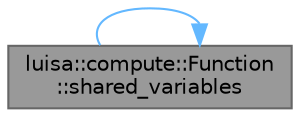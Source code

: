 digraph "luisa::compute::Function::shared_variables"
{
 // LATEX_PDF_SIZE
  bgcolor="transparent";
  edge [fontname=Helvetica,fontsize=10,labelfontname=Helvetica,labelfontsize=10];
  node [fontname=Helvetica,fontsize=10,shape=box,height=0.2,width=0.4];
  rankdir="LR";
  Node1 [id="Node000001",label="luisa::compute::Function\l::shared_variables",height=0.2,width=0.4,color="gray40", fillcolor="grey60", style="filled", fontcolor="black",tooltip="Return shared variables"];
  Node1 -> Node1 [id="edge1_Node000001_Node000001",color="steelblue1",style="solid",tooltip=" "];
}

